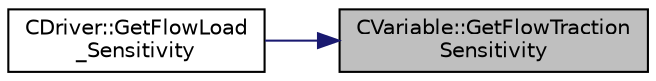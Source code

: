 digraph "CVariable::GetFlowTractionSensitivity"
{
 // LATEX_PDF_SIZE
  edge [fontname="Helvetica",fontsize="10",labelfontname="Helvetica",labelfontsize="10"];
  node [fontname="Helvetica",fontsize="10",shape=record];
  rankdir="RL";
  Node1 [label="CVariable::GetFlowTraction\lSensitivity",height=0.2,width=0.4,color="black", fillcolor="grey75", style="filled", fontcolor="black",tooltip="Get the FSI force sensitivity at the node."];
  Node1 -> Node2 [dir="back",color="midnightblue",fontsize="10",style="solid",fontname="Helvetica"];
  Node2 [label="CDriver::GetFlowLoad\l_Sensitivity",height=0.2,width=0.4,color="black", fillcolor="white", style="filled",URL="$classCDriver.html#a02cac6e567e985b13832a54023593b06",tooltip="Get the sensitivity of the flow loads for the structural solver."];
}
